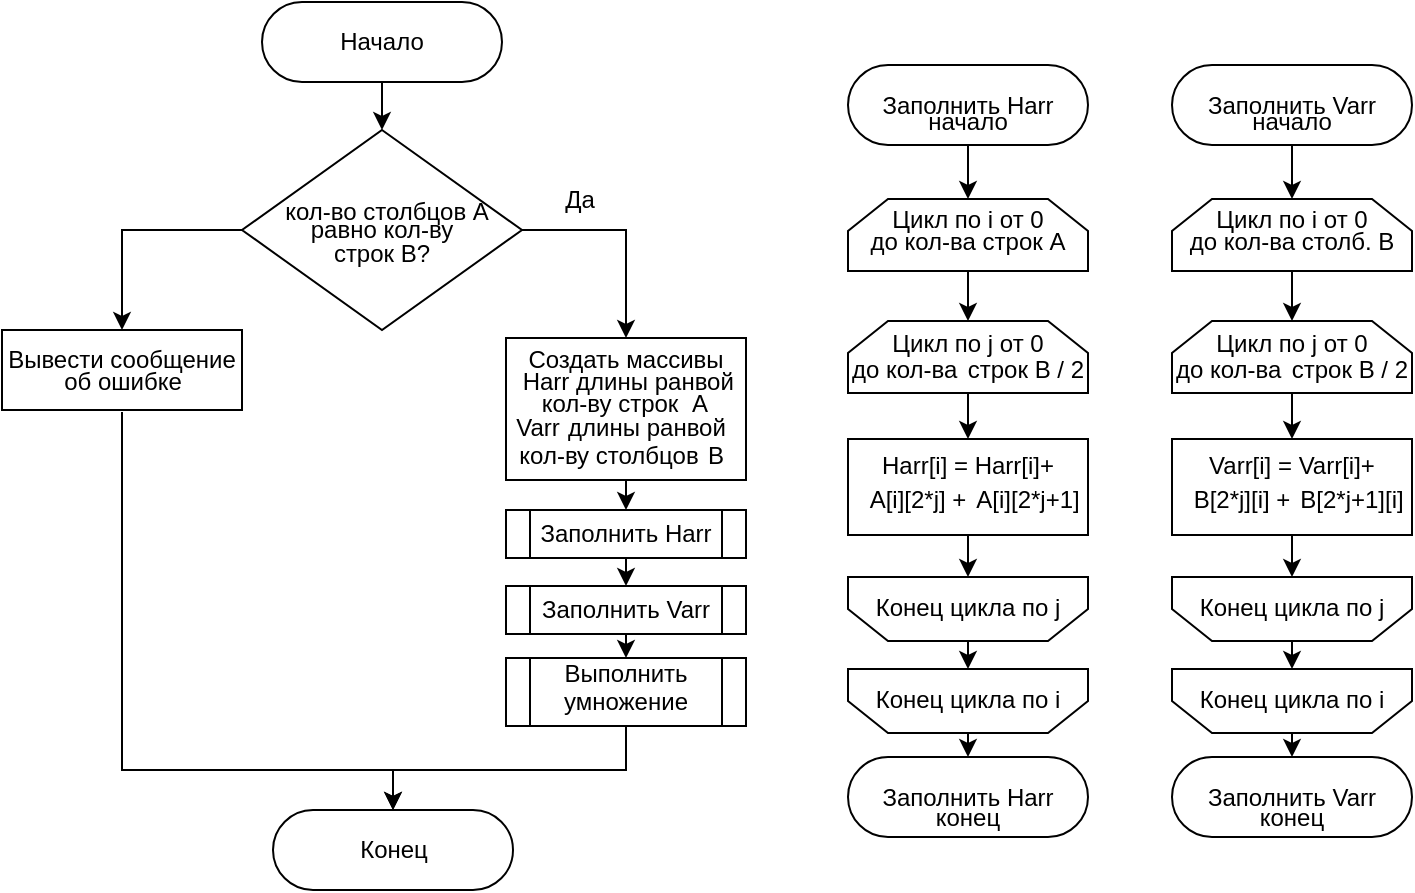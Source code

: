 <mxfile>
    <diagram id="FpwH-D6rpzTpTqO6_jf6" name="Page-1">
        <mxGraphModel dx="967" dy="1180" grid="0" gridSize="10" guides="1" tooltips="1" connect="1" arrows="1" fold="1" page="0" pageScale="1" pageWidth="850" pageHeight="1100" math="0" shadow="0">
            <root>
                <mxCell id="0"/>
                <mxCell id="1" parent="0"/>
                <mxCell id="2" value="Начало" style="rounded=1;whiteSpace=wrap;html=1;arcSize=50;" vertex="1" parent="1">
                    <mxGeometry x="359" y="-2" width="120" height="40" as="geometry"/>
                </mxCell>
                <mxCell id="3" value="Конец" style="rounded=1;whiteSpace=wrap;html=1;arcSize=50;" vertex="1" parent="1">
                    <mxGeometry x="364.5" y="402" width="120" height="40" as="geometry"/>
                </mxCell>
                <mxCell id="5" value="" style="rhombus;whiteSpace=wrap;html=1;" vertex="1" parent="1">
                    <mxGeometry x="349" y="62" width="140" height="100" as="geometry"/>
                </mxCell>
                <mxCell id="6" value="равно кол-ву" style="text;html=1;strokeColor=none;fillColor=none;align=center;verticalAlign=middle;whiteSpace=wrap;rounded=0;" vertex="1" parent="1">
                    <mxGeometry x="359" y="97" width="120" height="30" as="geometry"/>
                </mxCell>
                <mxCell id="7" value="кол-во столбцов А" style="text;html=1;strokeColor=none;fillColor=none;align=center;verticalAlign=middle;whiteSpace=wrap;rounded=0;" vertex="1" parent="1">
                    <mxGeometry x="369" y="88" width="105" height="30" as="geometry"/>
                </mxCell>
                <mxCell id="8" value="строк B?" style="text;html=1;strokeColor=none;fillColor=none;align=center;verticalAlign=middle;whiteSpace=wrap;rounded=0;" vertex="1" parent="1">
                    <mxGeometry x="389" y="109" width="60" height="30" as="geometry"/>
                </mxCell>
                <mxCell id="9" value="" style="rounded=0;whiteSpace=wrap;html=1;" vertex="1" parent="1">
                    <mxGeometry x="229" y="162" width="120" height="40" as="geometry"/>
                </mxCell>
                <mxCell id="10" value="Вывести сообщение" style="text;html=1;strokeColor=none;fillColor=none;align=center;verticalAlign=middle;whiteSpace=wrap;rounded=0;" vertex="1" parent="1">
                    <mxGeometry x="229" y="162" width="120" height="30" as="geometry"/>
                </mxCell>
                <mxCell id="11" value="об ошибке" style="text;html=1;strokeColor=none;fillColor=none;align=center;verticalAlign=middle;whiteSpace=wrap;rounded=0;" vertex="1" parent="1">
                    <mxGeometry x="244.5" y="173" width="89" height="30" as="geometry"/>
                </mxCell>
                <mxCell id="29" value="" style="endArrow=classic;html=1;exitX=1;exitY=0.5;exitDx=0;exitDy=0;entryX=0.5;entryY=0;entryDx=0;entryDy=0;edgeStyle=orthogonalEdgeStyle;rounded=0;" edge="1" parent="1" source="5" target="42">
                    <mxGeometry width="50" height="50" relative="1" as="geometry">
                        <mxPoint x="450" y="479" as="sourcePoint"/>
                        <mxPoint x="548" y="162" as="targetPoint"/>
                    </mxGeometry>
                </mxCell>
                <mxCell id="36" value="" style="endArrow=classic;html=1;exitX=0;exitY=0.5;exitDx=0;exitDy=0;entryX=0.5;entryY=0;entryDx=0;entryDy=0;edgeStyle=orthogonalEdgeStyle;rounded=0;" edge="1" parent="1" source="5" target="10">
                    <mxGeometry width="50" height="50" relative="1" as="geometry">
                        <mxPoint x="466" y="422" as="sourcePoint"/>
                        <mxPoint x="525" y="375" as="targetPoint"/>
                    </mxGeometry>
                </mxCell>
                <mxCell id="38" value="" style="endArrow=classic;html=1;rounded=0;exitX=0.5;exitY=1;exitDx=0;exitDy=0;edgeStyle=orthogonalEdgeStyle;entryX=0.5;entryY=0;entryDx=0;entryDy=0;endFill=0;" edge="1" parent="1" source="11" target="3">
                    <mxGeometry width="50" height="50" relative="1" as="geometry">
                        <mxPoint x="475" y="425" as="sourcePoint"/>
                        <mxPoint x="427.5" y="576" as="targetPoint"/>
                        <Array as="points">
                            <mxPoint x="289" y="382"/>
                            <mxPoint x="425" y="382"/>
                        </Array>
                    </mxGeometry>
                </mxCell>
                <mxCell id="39" value="Да" style="text;html=1;strokeColor=none;fillColor=none;align=center;verticalAlign=middle;whiteSpace=wrap;rounded=0;" vertex="1" parent="1">
                    <mxGeometry x="487.5" y="82" width="60" height="30" as="geometry"/>
                </mxCell>
                <mxCell id="42" value="" style="rounded=0;whiteSpace=wrap;html=1;" vertex="1" parent="1">
                    <mxGeometry x="481" y="166" width="120" height="71" as="geometry"/>
                </mxCell>
                <mxCell id="43" value="Создать массивы" style="text;html=1;strokeColor=none;fillColor=none;align=center;verticalAlign=middle;whiteSpace=wrap;rounded=0;" vertex="1" parent="1">
                    <mxGeometry x="481" y="162" width="120" height="30" as="geometry"/>
                </mxCell>
                <mxCell id="44" value="Harr" style="text;html=1;strokeColor=none;fillColor=none;align=center;verticalAlign=middle;whiteSpace=wrap;rounded=0;" vertex="1" parent="1">
                    <mxGeometry x="471" y="173" width="60" height="30" as="geometry"/>
                </mxCell>
                <mxCell id="45" value="длины ранвой" style="text;html=1;strokeColor=none;fillColor=none;align=center;verticalAlign=middle;whiteSpace=wrap;rounded=0;" vertex="1" parent="1">
                    <mxGeometry x="514" y="173" width="83" height="30" as="geometry"/>
                </mxCell>
                <mxCell id="46" value="кол-ву строк" style="text;html=1;strokeColor=none;fillColor=none;align=center;verticalAlign=middle;whiteSpace=wrap;rounded=0;" vertex="1" parent="1">
                    <mxGeometry x="493" y="184" width="80" height="30" as="geometry"/>
                </mxCell>
                <mxCell id="47" value="A" style="text;html=1;strokeColor=none;fillColor=none;align=center;verticalAlign=middle;whiteSpace=wrap;rounded=0;" vertex="1" parent="1">
                    <mxGeometry x="547.5" y="184" width="60" height="30" as="geometry"/>
                </mxCell>
                <mxCell id="48" value="Varr" style="text;html=1;strokeColor=none;fillColor=none;align=center;verticalAlign=middle;whiteSpace=wrap;rounded=0;" vertex="1" parent="1">
                    <mxGeometry x="466.5" y="196" width="60" height="30" as="geometry"/>
                </mxCell>
                <mxCell id="49" value="длины ранвой" style="text;html=1;strokeColor=none;fillColor=none;align=center;verticalAlign=middle;whiteSpace=wrap;rounded=0;" vertex="1" parent="1">
                    <mxGeometry x="509.5" y="196" width="83" height="30" as="geometry"/>
                </mxCell>
                <mxCell id="50" value="кол-ву столбцов" style="text;html=1;strokeColor=none;fillColor=none;align=center;verticalAlign=middle;whiteSpace=wrap;rounded=0;" vertex="1" parent="1">
                    <mxGeometry x="484.5" y="210" width="95" height="30" as="geometry"/>
                </mxCell>
                <mxCell id="51" value="B" style="text;html=1;strokeColor=none;fillColor=none;align=center;verticalAlign=middle;whiteSpace=wrap;rounded=0;" vertex="1" parent="1">
                    <mxGeometry x="555.5" y="210" width="60" height="30" as="geometry"/>
                </mxCell>
                <mxCell id="52" value="" style="endArrow=classic;html=1;exitX=0.5;exitY=1;exitDx=0;exitDy=0;entryX=0.5;entryY=0;entryDx=0;entryDy=0;" edge="1" parent="1" source="42" target="53">
                    <mxGeometry width="50" height="50" relative="1" as="geometry">
                        <mxPoint x="518" y="321" as="sourcePoint"/>
                        <mxPoint x="568" y="271" as="targetPoint"/>
                    </mxGeometry>
                </mxCell>
                <mxCell id="53" value="Заполнить Harr" style="shape=process;whiteSpace=wrap;html=1;backgroundOutline=1;" vertex="1" parent="1">
                    <mxGeometry x="481" y="252" width="120" height="24" as="geometry"/>
                </mxCell>
                <mxCell id="54" value="Заполнить Varr" style="shape=process;whiteSpace=wrap;html=1;backgroundOutline=1;" vertex="1" parent="1">
                    <mxGeometry x="481" y="290" width="120" height="24" as="geometry"/>
                </mxCell>
                <mxCell id="55" value="" style="shape=process;whiteSpace=wrap;html=1;backgroundOutline=1;" vertex="1" parent="1">
                    <mxGeometry x="481" y="326" width="120" height="34" as="geometry"/>
                </mxCell>
                <mxCell id="56" value="Выполнить" style="text;html=1;strokeColor=none;fillColor=none;align=center;verticalAlign=middle;whiteSpace=wrap;rounded=0;" vertex="1" parent="1">
                    <mxGeometry x="511" y="319" width="60" height="30" as="geometry"/>
                </mxCell>
                <mxCell id="57" value="умножение" style="text;html=1;strokeColor=none;fillColor=none;align=center;verticalAlign=middle;whiteSpace=wrap;rounded=0;" vertex="1" parent="1">
                    <mxGeometry x="507" y="335" width="68" height="25" as="geometry"/>
                </mxCell>
                <mxCell id="58" value="" style="endArrow=classic;html=1;exitX=0.5;exitY=1;exitDx=0;exitDy=0;entryX=0.5;entryY=0;entryDx=0;entryDy=0;" edge="1" parent="1" source="53" target="54">
                    <mxGeometry width="50" height="50" relative="1" as="geometry">
                        <mxPoint x="446" y="353" as="sourcePoint"/>
                        <mxPoint x="496" y="303" as="targetPoint"/>
                    </mxGeometry>
                </mxCell>
                <mxCell id="59" value="" style="endArrow=classic;html=1;exitX=0.5;exitY=1;exitDx=0;exitDy=0;entryX=0.5;entryY=0;entryDx=0;entryDy=0;" edge="1" parent="1" source="54" target="55">
                    <mxGeometry width="50" height="50" relative="1" as="geometry">
                        <mxPoint x="446" y="353" as="sourcePoint"/>
                        <mxPoint x="496" y="303" as="targetPoint"/>
                    </mxGeometry>
                </mxCell>
                <mxCell id="60" value="" style="endArrow=classic;html=1;exitX=0.5;exitY=1;exitDx=0;exitDy=0;entryX=0.5;entryY=0;entryDx=0;entryDy=0;edgeStyle=orthogonalEdgeStyle;rounded=0;" edge="1" parent="1" source="57" target="3">
                    <mxGeometry width="50" height="50" relative="1" as="geometry">
                        <mxPoint x="358" y="444" as="sourcePoint"/>
                        <mxPoint x="408" y="394" as="targetPoint"/>
                        <Array as="points">
                            <mxPoint x="541" y="382"/>
                            <mxPoint x="425" y="382"/>
                        </Array>
                    </mxGeometry>
                </mxCell>
                <mxCell id="61" value="" style="endArrow=classic;html=1;rounded=0;exitX=0.5;exitY=1;exitDx=0;exitDy=0;entryX=0.5;entryY=0;entryDx=0;entryDy=0;" edge="1" parent="1" source="2" target="5">
                    <mxGeometry width="50" height="50" relative="1" as="geometry">
                        <mxPoint x="408" y="262" as="sourcePoint"/>
                        <mxPoint x="458" y="212" as="targetPoint"/>
                    </mxGeometry>
                </mxCell>
                <mxCell id="pvgPJsowX3ztnItnEBiu-61" value="Заполнить Harr" style="rounded=1;whiteSpace=wrap;html=1;arcSize=50;" vertex="1" parent="1">
                    <mxGeometry x="652" y="29.5" width="120" height="40" as="geometry"/>
                </mxCell>
                <mxCell id="pvgPJsowX3ztnItnEBiu-62" value="Заполнить Harr" style="rounded=1;whiteSpace=wrap;html=1;arcSize=50;" vertex="1" parent="1">
                    <mxGeometry x="652" y="375.5" width="120" height="40" as="geometry"/>
                </mxCell>
                <mxCell id="pvgPJsowX3ztnItnEBiu-63" value="начало" style="text;html=1;strokeColor=none;fillColor=none;align=center;verticalAlign=middle;whiteSpace=wrap;rounded=0;" vertex="1" parent="1">
                    <mxGeometry x="682" y="42.5" width="60" height="30" as="geometry"/>
                </mxCell>
                <mxCell id="pvgPJsowX3ztnItnEBiu-64" value="конец" style="text;html=1;strokeColor=none;fillColor=none;align=center;verticalAlign=middle;whiteSpace=wrap;rounded=0;" vertex="1" parent="1">
                    <mxGeometry x="682" y="390.5" width="60" height="30" as="geometry"/>
                </mxCell>
                <mxCell id="pvgPJsowX3ztnItnEBiu-65" value="" style="shape=loopLimit;whiteSpace=wrap;html=1;" vertex="1" parent="1">
                    <mxGeometry x="652" y="96.5" width="120" height="36" as="geometry"/>
                </mxCell>
                <mxCell id="pvgPJsowX3ztnItnEBiu-66" value="" style="shape=loopLimit;verticalAlign=middle;rounded=0;rotation=-180;editable=1;movable=1;resizable=1;rotatable=1;deletable=1;connectable=1;horizontal=1;whiteSpace=wrap;html=1;" vertex="1" parent="1">
                    <mxGeometry x="652" y="331.5" width="120" height="32" as="geometry"/>
                </mxCell>
                <mxCell id="pvgPJsowX3ztnItnEBiu-67" value="Цикл по i от 0" style="text;html=1;strokeColor=none;fillColor=none;align=center;verticalAlign=middle;whiteSpace=wrap;rounded=0;" vertex="1" parent="1">
                    <mxGeometry x="652" y="91.5" width="120" height="30" as="geometry"/>
                </mxCell>
                <mxCell id="pvgPJsowX3ztnItnEBiu-68" value="" style="endArrow=classic;html=1;rounded=0;entryX=0.5;entryY=0;entryDx=0;entryDy=0;" edge="1" parent="1" source="pvgPJsowX3ztnItnEBiu-61" target="pvgPJsowX3ztnItnEBiu-65">
                    <mxGeometry width="50" height="50" relative="1" as="geometry">
                        <mxPoint x="783" y="348.5" as="sourcePoint"/>
                        <mxPoint x="833" y="298.5" as="targetPoint"/>
                    </mxGeometry>
                </mxCell>
                <mxCell id="pvgPJsowX3ztnItnEBiu-69" value="до кол-ва строк A" style="text;html=1;strokeColor=none;fillColor=none;align=center;verticalAlign=middle;whiteSpace=wrap;rounded=0;" vertex="1" parent="1">
                    <mxGeometry x="652" y="102.5" width="120" height="30" as="geometry"/>
                </mxCell>
                <mxCell id="pvgPJsowX3ztnItnEBiu-70" value="" style="shape=loopLimit;whiteSpace=wrap;html=1;" vertex="1" parent="1">
                    <mxGeometry x="652" y="157.5" width="120" height="36" as="geometry"/>
                </mxCell>
                <mxCell id="pvgPJsowX3ztnItnEBiu-71" value="Цикл по j от 0" style="text;html=1;strokeColor=none;fillColor=none;align=center;verticalAlign=middle;whiteSpace=wrap;rounded=0;" vertex="1" parent="1">
                    <mxGeometry x="652" y="153.5" width="120" height="30" as="geometry"/>
                </mxCell>
                <mxCell id="pvgPJsowX3ztnItnEBiu-72" value="до кол-ва&amp;nbsp;" style="text;html=1;strokeColor=none;fillColor=none;align=left;verticalAlign=middle;whiteSpace=wrap;rounded=0;" vertex="1" parent="1">
                    <mxGeometry x="652" y="166.5" width="120" height="30" as="geometry"/>
                </mxCell>
                <mxCell id="pvgPJsowX3ztnItnEBiu-73" value="" style="endArrow=classic;html=1;rounded=0;exitX=0.5;exitY=1;exitDx=0;exitDy=0;entryX=0.5;entryY=0;entryDx=0;entryDy=0;" edge="1" parent="1" source="pvgPJsowX3ztnItnEBiu-65" target="pvgPJsowX3ztnItnEBiu-70">
                    <mxGeometry width="50" height="50" relative="1" as="geometry">
                        <mxPoint x="772" y="306.5" as="sourcePoint"/>
                        <mxPoint x="822" y="256.5" as="targetPoint"/>
                    </mxGeometry>
                </mxCell>
                <mxCell id="pvgPJsowX3ztnItnEBiu-74" value="Конец цикла по i" style="text;html=1;strokeColor=none;fillColor=none;align=center;verticalAlign=middle;whiteSpace=wrap;rounded=0;" vertex="1" parent="1">
                    <mxGeometry x="652" y="331.5" width="120" height="30" as="geometry"/>
                </mxCell>
                <mxCell id="pvgPJsowX3ztnItnEBiu-75" value="" style="endArrow=classic;html=1;rounded=0;exitX=0.5;exitY=0;exitDx=0;exitDy=0;entryX=0.5;entryY=0;entryDx=0;entryDy=0;" edge="1" parent="1" source="pvgPJsowX3ztnItnEBiu-66" target="pvgPJsowX3ztnItnEBiu-62">
                    <mxGeometry width="50" height="50" relative="1" as="geometry">
                        <mxPoint x="783" y="344.5" as="sourcePoint"/>
                        <mxPoint x="833" y="294.5" as="targetPoint"/>
                    </mxGeometry>
                </mxCell>
                <mxCell id="pvgPJsowX3ztnItnEBiu-76" value="" style="shape=loopLimit;verticalAlign=middle;rounded=0;rotation=-180;editable=1;movable=1;resizable=1;rotatable=1;deletable=1;connectable=1;horizontal=1;whiteSpace=wrap;html=1;" vertex="1" parent="1">
                    <mxGeometry x="652" y="285.5" width="120" height="32" as="geometry"/>
                </mxCell>
                <mxCell id="pvgPJsowX3ztnItnEBiu-77" value="Конец цикла по j" style="text;html=1;strokeColor=none;fillColor=none;align=center;verticalAlign=middle;whiteSpace=wrap;rounded=0;" vertex="1" parent="1">
                    <mxGeometry x="652" y="285.5" width="120" height="30" as="geometry"/>
                </mxCell>
                <mxCell id="pvgPJsowX3ztnItnEBiu-78" value="" style="endArrow=classic;html=1;rounded=0;exitX=0.5;exitY=0;exitDx=0;exitDy=0;entryX=0.5;entryY=0;entryDx=0;entryDy=0;" edge="1" parent="1" source="pvgPJsowX3ztnItnEBiu-76" target="pvgPJsowX3ztnItnEBiu-74">
                    <mxGeometry width="50" height="50" relative="1" as="geometry">
                        <mxPoint x="771" y="310.5" as="sourcePoint"/>
                        <mxPoint x="821" y="260.5" as="targetPoint"/>
                    </mxGeometry>
                </mxCell>
                <mxCell id="pvgPJsowX3ztnItnEBiu-79" value="" style="endArrow=classic;html=1;rounded=0;exitX=0.5;exitY=1;exitDx=0;exitDy=0;entryX=0.5;entryY=0;entryDx=0;entryDy=0;" edge="1" parent="1" source="pvgPJsowX3ztnItnEBiu-70" target="pvgPJsowX3ztnItnEBiu-80">
                    <mxGeometry width="50" height="50" relative="1" as="geometry">
                        <mxPoint x="678" y="300.5" as="sourcePoint"/>
                        <mxPoint x="712" y="210.5" as="targetPoint"/>
                    </mxGeometry>
                </mxCell>
                <mxCell id="pvgPJsowX3ztnItnEBiu-80" value="" style="rounded=0;whiteSpace=wrap;html=1;" vertex="1" parent="1">
                    <mxGeometry x="652" y="216.5" width="120" height="48" as="geometry"/>
                </mxCell>
                <mxCell id="pvgPJsowX3ztnItnEBiu-81" value="" style="endArrow=classic;html=1;rounded=0;exitX=0.5;exitY=1;exitDx=0;exitDy=0;entryX=0.5;entryY=0;entryDx=0;entryDy=0;" edge="1" parent="1" source="pvgPJsowX3ztnItnEBiu-80" target="pvgPJsowX3ztnItnEBiu-77">
                    <mxGeometry width="50" height="50" relative="1" as="geometry">
                        <mxPoint x="678" y="300.5" as="sourcePoint"/>
                        <mxPoint x="728" y="250.5" as="targetPoint"/>
                    </mxGeometry>
                </mxCell>
                <mxCell id="pvgPJsowX3ztnItnEBiu-82" value="Harr[i] = Harr[i]+" style="text;html=1;strokeColor=none;fillColor=none;align=center;verticalAlign=middle;whiteSpace=wrap;rounded=0;" vertex="1" parent="1">
                    <mxGeometry x="652" y="214.5" width="120" height="30" as="geometry"/>
                </mxCell>
                <mxCell id="pvgPJsowX3ztnItnEBiu-83" value="A[i][2*j] +" style="text;html=1;strokeColor=none;fillColor=none;align=center;verticalAlign=middle;whiteSpace=wrap;rounded=0;" vertex="1" parent="1">
                    <mxGeometry x="657" y="231.5" width="60" height="30" as="geometry"/>
                </mxCell>
                <mxCell id="pvgPJsowX3ztnItnEBiu-84" value="A[i][2*j+1]" style="text;html=1;strokeColor=none;fillColor=none;align=center;verticalAlign=middle;whiteSpace=wrap;rounded=0;" vertex="1" parent="1">
                    <mxGeometry x="712" y="231.5" width="60" height="30" as="geometry"/>
                </mxCell>
                <mxCell id="pvgPJsowX3ztnItnEBiu-85" value="Заполнить Varr" style="rounded=1;whiteSpace=wrap;html=1;arcSize=50;" vertex="1" parent="1">
                    <mxGeometry x="814" y="29.5" width="120" height="40" as="geometry"/>
                </mxCell>
                <mxCell id="pvgPJsowX3ztnItnEBiu-86" value="Заполнить Varr" style="rounded=1;whiteSpace=wrap;html=1;arcSize=50;" vertex="1" parent="1">
                    <mxGeometry x="814" y="375.5" width="120" height="40" as="geometry"/>
                </mxCell>
                <mxCell id="pvgPJsowX3ztnItnEBiu-87" value="начало" style="text;html=1;strokeColor=none;fillColor=none;align=center;verticalAlign=middle;whiteSpace=wrap;rounded=0;" vertex="1" parent="1">
                    <mxGeometry x="844" y="42.5" width="60" height="30" as="geometry"/>
                </mxCell>
                <mxCell id="pvgPJsowX3ztnItnEBiu-88" value="конец" style="text;html=1;strokeColor=none;fillColor=none;align=center;verticalAlign=middle;whiteSpace=wrap;rounded=0;" vertex="1" parent="1">
                    <mxGeometry x="844" y="390.5" width="60" height="30" as="geometry"/>
                </mxCell>
                <mxCell id="pvgPJsowX3ztnItnEBiu-89" value="" style="shape=loopLimit;whiteSpace=wrap;html=1;" vertex="1" parent="1">
                    <mxGeometry x="814" y="96.5" width="120" height="36" as="geometry"/>
                </mxCell>
                <mxCell id="pvgPJsowX3ztnItnEBiu-90" value="" style="shape=loopLimit;verticalAlign=middle;rounded=0;rotation=-180;editable=1;movable=1;resizable=1;rotatable=1;deletable=1;connectable=1;horizontal=1;whiteSpace=wrap;html=1;" vertex="1" parent="1">
                    <mxGeometry x="814" y="331.5" width="120" height="32" as="geometry"/>
                </mxCell>
                <mxCell id="pvgPJsowX3ztnItnEBiu-91" value="Цикл по i от 0" style="text;html=1;strokeColor=none;fillColor=none;align=center;verticalAlign=middle;whiteSpace=wrap;rounded=0;" vertex="1" parent="1">
                    <mxGeometry x="814" y="91.5" width="120" height="30" as="geometry"/>
                </mxCell>
                <mxCell id="pvgPJsowX3ztnItnEBiu-92" value="" style="endArrow=classic;html=1;rounded=0;entryX=0.5;entryY=0;entryDx=0;entryDy=0;" edge="1" parent="1" source="pvgPJsowX3ztnItnEBiu-85" target="pvgPJsowX3ztnItnEBiu-89">
                    <mxGeometry width="50" height="50" relative="1" as="geometry">
                        <mxPoint x="945" y="348.5" as="sourcePoint"/>
                        <mxPoint x="995" y="298.5" as="targetPoint"/>
                    </mxGeometry>
                </mxCell>
                <mxCell id="pvgPJsowX3ztnItnEBiu-93" value="до кол-ва столб. B" style="text;html=1;strokeColor=none;fillColor=none;align=center;verticalAlign=middle;whiteSpace=wrap;rounded=0;" vertex="1" parent="1">
                    <mxGeometry x="814" y="102.5" width="120" height="30" as="geometry"/>
                </mxCell>
                <mxCell id="pvgPJsowX3ztnItnEBiu-94" value="" style="shape=loopLimit;whiteSpace=wrap;html=1;" vertex="1" parent="1">
                    <mxGeometry x="814" y="157.5" width="120" height="36" as="geometry"/>
                </mxCell>
                <mxCell id="pvgPJsowX3ztnItnEBiu-95" value="Цикл по j от 0" style="text;html=1;strokeColor=none;fillColor=none;align=center;verticalAlign=middle;whiteSpace=wrap;rounded=0;" vertex="1" parent="1">
                    <mxGeometry x="814" y="153.5" width="120" height="30" as="geometry"/>
                </mxCell>
                <mxCell id="pvgPJsowX3ztnItnEBiu-96" value="" style="endArrow=classic;html=1;rounded=0;exitX=0.5;exitY=1;exitDx=0;exitDy=0;entryX=0.5;entryY=0;entryDx=0;entryDy=0;" edge="1" parent="1" source="pvgPJsowX3ztnItnEBiu-89" target="pvgPJsowX3ztnItnEBiu-94">
                    <mxGeometry width="50" height="50" relative="1" as="geometry">
                        <mxPoint x="934" y="306.5" as="sourcePoint"/>
                        <mxPoint x="984" y="256.5" as="targetPoint"/>
                    </mxGeometry>
                </mxCell>
                <mxCell id="pvgPJsowX3ztnItnEBiu-97" value="Конец цикла по i" style="text;html=1;strokeColor=none;fillColor=none;align=center;verticalAlign=middle;whiteSpace=wrap;rounded=0;" vertex="1" parent="1">
                    <mxGeometry x="814" y="331.5" width="120" height="30" as="geometry"/>
                </mxCell>
                <mxCell id="pvgPJsowX3ztnItnEBiu-98" value="" style="endArrow=classic;html=1;rounded=0;exitX=0.5;exitY=0;exitDx=0;exitDy=0;entryX=0.5;entryY=0;entryDx=0;entryDy=0;" edge="1" parent="1" source="pvgPJsowX3ztnItnEBiu-90" target="pvgPJsowX3ztnItnEBiu-86">
                    <mxGeometry width="50" height="50" relative="1" as="geometry">
                        <mxPoint x="945" y="344.5" as="sourcePoint"/>
                        <mxPoint x="995" y="294.5" as="targetPoint"/>
                    </mxGeometry>
                </mxCell>
                <mxCell id="pvgPJsowX3ztnItnEBiu-99" value="" style="shape=loopLimit;verticalAlign=middle;rounded=0;rotation=-180;editable=1;movable=1;resizable=1;rotatable=1;deletable=1;connectable=1;horizontal=1;whiteSpace=wrap;html=1;" vertex="1" parent="1">
                    <mxGeometry x="814" y="285.5" width="120" height="32" as="geometry"/>
                </mxCell>
                <mxCell id="pvgPJsowX3ztnItnEBiu-100" value="Конец цикла по j" style="text;html=1;strokeColor=none;fillColor=none;align=center;verticalAlign=middle;whiteSpace=wrap;rounded=0;" vertex="1" parent="1">
                    <mxGeometry x="814" y="285.5" width="120" height="30" as="geometry"/>
                </mxCell>
                <mxCell id="pvgPJsowX3ztnItnEBiu-101" value="" style="endArrow=classic;html=1;rounded=0;exitX=0.5;exitY=0;exitDx=0;exitDy=0;entryX=0.5;entryY=0;entryDx=0;entryDy=0;" edge="1" parent="1" source="pvgPJsowX3ztnItnEBiu-99" target="pvgPJsowX3ztnItnEBiu-97">
                    <mxGeometry width="50" height="50" relative="1" as="geometry">
                        <mxPoint x="933" y="310.5" as="sourcePoint"/>
                        <mxPoint x="983" y="260.5" as="targetPoint"/>
                    </mxGeometry>
                </mxCell>
                <mxCell id="pvgPJsowX3ztnItnEBiu-102" value="" style="endArrow=classic;html=1;rounded=0;exitX=0.5;exitY=1;exitDx=0;exitDy=0;entryX=0.5;entryY=0;entryDx=0;entryDy=0;" edge="1" parent="1" source="pvgPJsowX3ztnItnEBiu-94" target="pvgPJsowX3ztnItnEBiu-103">
                    <mxGeometry width="50" height="50" relative="1" as="geometry">
                        <mxPoint x="840" y="300.5" as="sourcePoint"/>
                        <mxPoint x="874" y="210.5" as="targetPoint"/>
                    </mxGeometry>
                </mxCell>
                <mxCell id="pvgPJsowX3ztnItnEBiu-103" value="" style="rounded=0;whiteSpace=wrap;html=1;" vertex="1" parent="1">
                    <mxGeometry x="814" y="216.5" width="120" height="48" as="geometry"/>
                </mxCell>
                <mxCell id="pvgPJsowX3ztnItnEBiu-104" value="" style="endArrow=classic;html=1;rounded=0;exitX=0.5;exitY=1;exitDx=0;exitDy=0;entryX=0.5;entryY=0;entryDx=0;entryDy=0;" edge="1" parent="1" source="pvgPJsowX3ztnItnEBiu-103" target="pvgPJsowX3ztnItnEBiu-100">
                    <mxGeometry width="50" height="50" relative="1" as="geometry">
                        <mxPoint x="840" y="300.5" as="sourcePoint"/>
                        <mxPoint x="890" y="250.5" as="targetPoint"/>
                    </mxGeometry>
                </mxCell>
                <mxCell id="pvgPJsowX3ztnItnEBiu-105" value="Varr[i] = Varr[i]+" style="text;html=1;strokeColor=none;fillColor=none;align=center;verticalAlign=middle;whiteSpace=wrap;rounded=0;" vertex="1" parent="1">
                    <mxGeometry x="814" y="214.5" width="120" height="30" as="geometry"/>
                </mxCell>
                <mxCell id="pvgPJsowX3ztnItnEBiu-106" value="B[2*j][i] +" style="text;html=1;strokeColor=none;fillColor=none;align=center;verticalAlign=middle;whiteSpace=wrap;rounded=0;" vertex="1" parent="1">
                    <mxGeometry x="819" y="231.5" width="60" height="30" as="geometry"/>
                </mxCell>
                <mxCell id="pvgPJsowX3ztnItnEBiu-107" value="B[2*j+1][i]" style="text;html=1;strokeColor=none;fillColor=none;align=center;verticalAlign=middle;whiteSpace=wrap;rounded=0;" vertex="1" parent="1">
                    <mxGeometry x="874" y="231.5" width="60" height="30" as="geometry"/>
                </mxCell>
                <mxCell id="pvgPJsowX3ztnItnEBiu-108" value="строк B / 2" style="text;html=1;strokeColor=none;fillColor=none;align=right;verticalAlign=middle;whiteSpace=wrap;rounded=0;" vertex="1" parent="1">
                    <mxGeometry x="652" y="166.5" width="120" height="30" as="geometry"/>
                </mxCell>
                <mxCell id="pvgPJsowX3ztnItnEBiu-109" value="строк B / 2" style="text;html=1;strokeColor=none;fillColor=none;align=right;verticalAlign=middle;whiteSpace=wrap;rounded=0;" vertex="1" parent="1">
                    <mxGeometry x="814" y="166.5" width="120" height="30" as="geometry"/>
                </mxCell>
                <mxCell id="pvgPJsowX3ztnItnEBiu-110" value="до кол-ва&amp;nbsp;" style="text;html=1;strokeColor=none;fillColor=none;align=left;verticalAlign=middle;whiteSpace=wrap;rounded=0;" vertex="1" parent="1">
                    <mxGeometry x="814" y="166.5" width="120" height="30" as="geometry"/>
                </mxCell>
            </root>
        </mxGraphModel>
    </diagram>
    <diagram id="zsN7UFEYpe5ifdg4x-va" name="Page-2">
        <mxGraphModel dx="806" dy="1050" grid="0" gridSize="10" guides="1" tooltips="1" connect="1" arrows="1" fold="1" page="0" pageScale="1" pageWidth="850" pageHeight="1100" math="0" shadow="0">
            <root>
                <mxCell id="0"/>
                <mxCell id="1" parent="0"/>
                <mxCell id="ZmL7Pvjpbo_2XyQHSQ2B-1" value="Заполнить Harr" style="rounded=1;whiteSpace=wrap;html=1;arcSize=50;" vertex="1" parent="1">
                    <mxGeometry x="44" y="-102" width="120" height="40" as="geometry"/>
                </mxCell>
                <mxCell id="ZmL7Pvjpbo_2XyQHSQ2B-2" value="Заполнить Harr" style="rounded=1;whiteSpace=wrap;html=1;arcSize=50;" vertex="1" parent="1">
                    <mxGeometry x="44" y="244" width="120" height="40" as="geometry"/>
                </mxCell>
                <mxCell id="ZmL7Pvjpbo_2XyQHSQ2B-3" value="начало" style="text;html=1;strokeColor=none;fillColor=none;align=center;verticalAlign=middle;whiteSpace=wrap;rounded=0;" vertex="1" parent="1">
                    <mxGeometry x="74" y="-89" width="60" height="30" as="geometry"/>
                </mxCell>
                <mxCell id="ZmL7Pvjpbo_2XyQHSQ2B-4" value="конец" style="text;html=1;strokeColor=none;fillColor=none;align=center;verticalAlign=middle;whiteSpace=wrap;rounded=0;" vertex="1" parent="1">
                    <mxGeometry x="74" y="259" width="60" height="30" as="geometry"/>
                </mxCell>
                <mxCell id="ZmL7Pvjpbo_2XyQHSQ2B-5" value="" style="shape=loopLimit;whiteSpace=wrap;html=1;" vertex="1" parent="1">
                    <mxGeometry x="44" y="-35" width="120" height="36" as="geometry"/>
                </mxCell>
                <mxCell id="ZmL7Pvjpbo_2XyQHSQ2B-6" value="" style="shape=loopLimit;verticalAlign=middle;rounded=0;rotation=-180;editable=1;movable=1;resizable=1;rotatable=1;deletable=1;connectable=1;horizontal=1;whiteSpace=wrap;html=1;" vertex="1" parent="1">
                    <mxGeometry x="44" y="200" width="120" height="32" as="geometry"/>
                </mxCell>
                <mxCell id="ZmL7Pvjpbo_2XyQHSQ2B-7" value="Цикл по i от 0" style="text;html=1;strokeColor=none;fillColor=none;align=center;verticalAlign=middle;whiteSpace=wrap;rounded=0;" vertex="1" parent="1">
                    <mxGeometry x="44" y="-40" width="120" height="30" as="geometry"/>
                </mxCell>
                <mxCell id="ZmL7Pvjpbo_2XyQHSQ2B-8" value="" style="endArrow=classic;html=1;rounded=0;entryX=0.5;entryY=0;entryDx=0;entryDy=0;" edge="1" parent="1" source="ZmL7Pvjpbo_2XyQHSQ2B-1" target="ZmL7Pvjpbo_2XyQHSQ2B-5">
                    <mxGeometry width="50" height="50" relative="1" as="geometry">
                        <mxPoint x="175" y="217" as="sourcePoint"/>
                        <mxPoint x="225" y="167" as="targetPoint"/>
                    </mxGeometry>
                </mxCell>
                <mxCell id="ZmL7Pvjpbo_2XyQHSQ2B-9" value="до кол-ва строк A" style="text;html=1;strokeColor=none;fillColor=none;align=center;verticalAlign=middle;whiteSpace=wrap;rounded=0;" vertex="1" parent="1">
                    <mxGeometry x="44" y="-29" width="120" height="30" as="geometry"/>
                </mxCell>
                <mxCell id="ZmL7Pvjpbo_2XyQHSQ2B-13" value="" style="shape=loopLimit;whiteSpace=wrap;html=1;" vertex="1" parent="1">
                    <mxGeometry x="44" y="26" width="120" height="36" as="geometry"/>
                </mxCell>
                <mxCell id="ZmL7Pvjpbo_2XyQHSQ2B-14" value="Цикл по j от 0" style="text;html=1;strokeColor=none;fillColor=none;align=center;verticalAlign=middle;whiteSpace=wrap;rounded=0;" vertex="1" parent="1">
                    <mxGeometry x="44" y="22" width="120" height="30" as="geometry"/>
                </mxCell>
                <mxCell id="ZmL7Pvjpbo_2XyQHSQ2B-15" value="до кол-ва&amp;nbsp;" style="text;html=1;strokeColor=none;fillColor=none;align=left;verticalAlign=middle;whiteSpace=wrap;rounded=0;" vertex="1" parent="1">
                    <mxGeometry x="44" y="35" width="120" height="30" as="geometry"/>
                </mxCell>
                <mxCell id="ZmL7Pvjpbo_2XyQHSQ2B-16" value="" style="endArrow=classic;html=1;rounded=0;exitX=0.5;exitY=1;exitDx=0;exitDy=0;entryX=0.5;entryY=0;entryDx=0;entryDy=0;" edge="1" parent="1" source="ZmL7Pvjpbo_2XyQHSQ2B-5" target="ZmL7Pvjpbo_2XyQHSQ2B-13">
                    <mxGeometry width="50" height="50" relative="1" as="geometry">
                        <mxPoint x="164" y="175" as="sourcePoint"/>
                        <mxPoint x="214" y="125" as="targetPoint"/>
                    </mxGeometry>
                </mxCell>
                <mxCell id="ZmL7Pvjpbo_2XyQHSQ2B-17" value="Конец цикла по i" style="text;html=1;strokeColor=none;fillColor=none;align=center;verticalAlign=middle;whiteSpace=wrap;rounded=0;" vertex="1" parent="1">
                    <mxGeometry x="44" y="200" width="120" height="30" as="geometry"/>
                </mxCell>
                <mxCell id="ZmL7Pvjpbo_2XyQHSQ2B-18" value="" style="endArrow=classic;html=1;rounded=0;exitX=0.5;exitY=0;exitDx=0;exitDy=0;entryX=0.5;entryY=0;entryDx=0;entryDy=0;" edge="1" parent="1" source="ZmL7Pvjpbo_2XyQHSQ2B-6" target="ZmL7Pvjpbo_2XyQHSQ2B-2">
                    <mxGeometry width="50" height="50" relative="1" as="geometry">
                        <mxPoint x="175" y="213" as="sourcePoint"/>
                        <mxPoint x="225" y="163" as="targetPoint"/>
                    </mxGeometry>
                </mxCell>
                <mxCell id="ZmL7Pvjpbo_2XyQHSQ2B-19" value="" style="shape=loopLimit;verticalAlign=middle;rounded=0;rotation=-180;editable=1;movable=1;resizable=1;rotatable=1;deletable=1;connectable=1;horizontal=1;whiteSpace=wrap;html=1;" vertex="1" parent="1">
                    <mxGeometry x="44" y="154" width="120" height="32" as="geometry"/>
                </mxCell>
                <mxCell id="ZmL7Pvjpbo_2XyQHSQ2B-20" value="Конец цикла по j" style="text;html=1;strokeColor=none;fillColor=none;align=center;verticalAlign=middle;whiteSpace=wrap;rounded=0;" vertex="1" parent="1">
                    <mxGeometry x="44" y="154" width="120" height="30" as="geometry"/>
                </mxCell>
                <mxCell id="ZmL7Pvjpbo_2XyQHSQ2B-21" value="" style="endArrow=classic;html=1;rounded=0;exitX=0.5;exitY=0;exitDx=0;exitDy=0;entryX=0.5;entryY=0;entryDx=0;entryDy=0;" edge="1" parent="1" source="ZmL7Pvjpbo_2XyQHSQ2B-19" target="ZmL7Pvjpbo_2XyQHSQ2B-17">
                    <mxGeometry width="50" height="50" relative="1" as="geometry">
                        <mxPoint x="163" y="179" as="sourcePoint"/>
                        <mxPoint x="213" y="129" as="targetPoint"/>
                    </mxGeometry>
                </mxCell>
                <mxCell id="ZmL7Pvjpbo_2XyQHSQ2B-22" value="" style="endArrow=classic;html=1;rounded=0;exitX=0.5;exitY=1;exitDx=0;exitDy=0;entryX=0.5;entryY=0;entryDx=0;entryDy=0;" edge="1" parent="1" source="ZmL7Pvjpbo_2XyQHSQ2B-13" target="ZmL7Pvjpbo_2XyQHSQ2B-23">
                    <mxGeometry width="50" height="50" relative="1" as="geometry">
                        <mxPoint x="70" y="169" as="sourcePoint"/>
                        <mxPoint x="104" y="79" as="targetPoint"/>
                    </mxGeometry>
                </mxCell>
                <mxCell id="ZmL7Pvjpbo_2XyQHSQ2B-23" value="" style="rounded=0;whiteSpace=wrap;html=1;" vertex="1" parent="1">
                    <mxGeometry x="44" y="85" width="120" height="48" as="geometry"/>
                </mxCell>
                <mxCell id="ZmL7Pvjpbo_2XyQHSQ2B-24" value="" style="endArrow=classic;html=1;rounded=0;exitX=0.5;exitY=1;exitDx=0;exitDy=0;entryX=0.5;entryY=0;entryDx=0;entryDy=0;" edge="1" parent="1" source="ZmL7Pvjpbo_2XyQHSQ2B-23" target="ZmL7Pvjpbo_2XyQHSQ2B-20">
                    <mxGeometry width="50" height="50" relative="1" as="geometry">
                        <mxPoint x="70" y="169" as="sourcePoint"/>
                        <mxPoint x="120" y="119" as="targetPoint"/>
                    </mxGeometry>
                </mxCell>
                <mxCell id="ZmL7Pvjpbo_2XyQHSQ2B-25" value="Harr[i] = Harr[i]+" style="text;html=1;strokeColor=none;fillColor=none;align=center;verticalAlign=middle;whiteSpace=wrap;rounded=0;" vertex="1" parent="1">
                    <mxGeometry x="44" y="83" width="120" height="30" as="geometry"/>
                </mxCell>
                <mxCell id="ZmL7Pvjpbo_2XyQHSQ2B-26" value="A[i][2*j] +" style="text;html=1;strokeColor=none;fillColor=none;align=center;verticalAlign=middle;whiteSpace=wrap;rounded=0;" vertex="1" parent="1">
                    <mxGeometry x="49" y="100" width="60" height="30" as="geometry"/>
                </mxCell>
                <mxCell id="ZmL7Pvjpbo_2XyQHSQ2B-27" value="A[i][2*j+1]" style="text;html=1;strokeColor=none;fillColor=none;align=center;verticalAlign=middle;whiteSpace=wrap;rounded=0;" vertex="1" parent="1">
                    <mxGeometry x="104" y="100" width="60" height="30" as="geometry"/>
                </mxCell>
                <mxCell id="ZmL7Pvjpbo_2XyQHSQ2B-28" value="Заполнить Varr" style="rounded=1;whiteSpace=wrap;html=1;arcSize=50;" vertex="1" parent="1">
                    <mxGeometry x="206" y="-102" width="120" height="40" as="geometry"/>
                </mxCell>
                <mxCell id="ZmL7Pvjpbo_2XyQHSQ2B-29" value="Заполнить Varr" style="rounded=1;whiteSpace=wrap;html=1;arcSize=50;" vertex="1" parent="1">
                    <mxGeometry x="206" y="244" width="120" height="40" as="geometry"/>
                </mxCell>
                <mxCell id="ZmL7Pvjpbo_2XyQHSQ2B-30" value="начало" style="text;html=1;strokeColor=none;fillColor=none;align=center;verticalAlign=middle;whiteSpace=wrap;rounded=0;" vertex="1" parent="1">
                    <mxGeometry x="236" y="-89" width="60" height="30" as="geometry"/>
                </mxCell>
                <mxCell id="ZmL7Pvjpbo_2XyQHSQ2B-31" value="конец" style="text;html=1;strokeColor=none;fillColor=none;align=center;verticalAlign=middle;whiteSpace=wrap;rounded=0;" vertex="1" parent="1">
                    <mxGeometry x="236" y="259" width="60" height="30" as="geometry"/>
                </mxCell>
                <mxCell id="ZmL7Pvjpbo_2XyQHSQ2B-32" value="" style="shape=loopLimit;whiteSpace=wrap;html=1;" vertex="1" parent="1">
                    <mxGeometry x="206" y="-35" width="120" height="36" as="geometry"/>
                </mxCell>
                <mxCell id="ZmL7Pvjpbo_2XyQHSQ2B-33" value="" style="shape=loopLimit;verticalAlign=middle;rounded=0;rotation=-180;editable=1;movable=1;resizable=1;rotatable=1;deletable=1;connectable=1;horizontal=1;whiteSpace=wrap;html=1;" vertex="1" parent="1">
                    <mxGeometry x="206" y="200" width="120" height="32" as="geometry"/>
                </mxCell>
                <mxCell id="ZmL7Pvjpbo_2XyQHSQ2B-34" value="Цикл по i от 0" style="text;html=1;strokeColor=none;fillColor=none;align=center;verticalAlign=middle;whiteSpace=wrap;rounded=0;" vertex="1" parent="1">
                    <mxGeometry x="206" y="-40" width="120" height="30" as="geometry"/>
                </mxCell>
                <mxCell id="ZmL7Pvjpbo_2XyQHSQ2B-35" value="" style="endArrow=classic;html=1;rounded=0;entryX=0.5;entryY=0;entryDx=0;entryDy=0;" edge="1" parent="1" source="ZmL7Pvjpbo_2XyQHSQ2B-28" target="ZmL7Pvjpbo_2XyQHSQ2B-32">
                    <mxGeometry width="50" height="50" relative="1" as="geometry">
                        <mxPoint x="337" y="217" as="sourcePoint"/>
                        <mxPoint x="387" y="167" as="targetPoint"/>
                    </mxGeometry>
                </mxCell>
                <mxCell id="ZmL7Pvjpbo_2XyQHSQ2B-36" value="до кол-ва столб. B" style="text;html=1;strokeColor=none;fillColor=none;align=center;verticalAlign=middle;whiteSpace=wrap;rounded=0;" vertex="1" parent="1">
                    <mxGeometry x="206" y="-29" width="120" height="30" as="geometry"/>
                </mxCell>
                <mxCell id="ZmL7Pvjpbo_2XyQHSQ2B-37" value="" style="shape=loopLimit;whiteSpace=wrap;html=1;" vertex="1" parent="1">
                    <mxGeometry x="206" y="26" width="120" height="36" as="geometry"/>
                </mxCell>
                <mxCell id="ZmL7Pvjpbo_2XyQHSQ2B-38" value="Цикл по j от 0" style="text;html=1;strokeColor=none;fillColor=none;align=center;verticalAlign=middle;whiteSpace=wrap;rounded=0;" vertex="1" parent="1">
                    <mxGeometry x="206" y="22" width="120" height="30" as="geometry"/>
                </mxCell>
                <mxCell id="ZmL7Pvjpbo_2XyQHSQ2B-40" value="" style="endArrow=classic;html=1;rounded=0;exitX=0.5;exitY=1;exitDx=0;exitDy=0;entryX=0.5;entryY=0;entryDx=0;entryDy=0;" edge="1" parent="1" source="ZmL7Pvjpbo_2XyQHSQ2B-32" target="ZmL7Pvjpbo_2XyQHSQ2B-37">
                    <mxGeometry width="50" height="50" relative="1" as="geometry">
                        <mxPoint x="326" y="175" as="sourcePoint"/>
                        <mxPoint x="376" y="125" as="targetPoint"/>
                    </mxGeometry>
                </mxCell>
                <mxCell id="ZmL7Pvjpbo_2XyQHSQ2B-41" value="Конец цикла по i" style="text;html=1;strokeColor=none;fillColor=none;align=center;verticalAlign=middle;whiteSpace=wrap;rounded=0;" vertex="1" parent="1">
                    <mxGeometry x="206" y="200" width="120" height="30" as="geometry"/>
                </mxCell>
                <mxCell id="ZmL7Pvjpbo_2XyQHSQ2B-42" value="" style="endArrow=classic;html=1;rounded=0;exitX=0.5;exitY=0;exitDx=0;exitDy=0;entryX=0.5;entryY=0;entryDx=0;entryDy=0;" edge="1" parent="1" source="ZmL7Pvjpbo_2XyQHSQ2B-33" target="ZmL7Pvjpbo_2XyQHSQ2B-29">
                    <mxGeometry width="50" height="50" relative="1" as="geometry">
                        <mxPoint x="337" y="213" as="sourcePoint"/>
                        <mxPoint x="387" y="163" as="targetPoint"/>
                    </mxGeometry>
                </mxCell>
                <mxCell id="ZmL7Pvjpbo_2XyQHSQ2B-43" value="" style="shape=loopLimit;verticalAlign=middle;rounded=0;rotation=-180;editable=1;movable=1;resizable=1;rotatable=1;deletable=1;connectable=1;horizontal=1;whiteSpace=wrap;html=1;" vertex="1" parent="1">
                    <mxGeometry x="206" y="154" width="120" height="32" as="geometry"/>
                </mxCell>
                <mxCell id="ZmL7Pvjpbo_2XyQHSQ2B-44" value="Конец цикла по j" style="text;html=1;strokeColor=none;fillColor=none;align=center;verticalAlign=middle;whiteSpace=wrap;rounded=0;" vertex="1" parent="1">
                    <mxGeometry x="206" y="154" width="120" height="30" as="geometry"/>
                </mxCell>
                <mxCell id="ZmL7Pvjpbo_2XyQHSQ2B-45" value="" style="endArrow=classic;html=1;rounded=0;exitX=0.5;exitY=0;exitDx=0;exitDy=0;entryX=0.5;entryY=0;entryDx=0;entryDy=0;" edge="1" parent="1" source="ZmL7Pvjpbo_2XyQHSQ2B-43" target="ZmL7Pvjpbo_2XyQHSQ2B-41">
                    <mxGeometry width="50" height="50" relative="1" as="geometry">
                        <mxPoint x="325" y="179" as="sourcePoint"/>
                        <mxPoint x="375" y="129" as="targetPoint"/>
                    </mxGeometry>
                </mxCell>
                <mxCell id="ZmL7Pvjpbo_2XyQHSQ2B-46" value="" style="endArrow=classic;html=1;rounded=0;exitX=0.5;exitY=1;exitDx=0;exitDy=0;entryX=0.5;entryY=0;entryDx=0;entryDy=0;" edge="1" parent="1" source="ZmL7Pvjpbo_2XyQHSQ2B-37" target="ZmL7Pvjpbo_2XyQHSQ2B-47">
                    <mxGeometry width="50" height="50" relative="1" as="geometry">
                        <mxPoint x="232" y="169" as="sourcePoint"/>
                        <mxPoint x="266" y="79" as="targetPoint"/>
                    </mxGeometry>
                </mxCell>
                <mxCell id="ZmL7Pvjpbo_2XyQHSQ2B-47" value="" style="rounded=0;whiteSpace=wrap;html=1;" vertex="1" parent="1">
                    <mxGeometry x="206" y="85" width="120" height="48" as="geometry"/>
                </mxCell>
                <mxCell id="ZmL7Pvjpbo_2XyQHSQ2B-48" value="" style="endArrow=classic;html=1;rounded=0;exitX=0.5;exitY=1;exitDx=0;exitDy=0;entryX=0.5;entryY=0;entryDx=0;entryDy=0;" edge="1" parent="1" source="ZmL7Pvjpbo_2XyQHSQ2B-47" target="ZmL7Pvjpbo_2XyQHSQ2B-44">
                    <mxGeometry width="50" height="50" relative="1" as="geometry">
                        <mxPoint x="232" y="169" as="sourcePoint"/>
                        <mxPoint x="282" y="119" as="targetPoint"/>
                    </mxGeometry>
                </mxCell>
                <mxCell id="ZmL7Pvjpbo_2XyQHSQ2B-49" value="Varr[i] = Varr[i]+" style="text;html=1;strokeColor=none;fillColor=none;align=center;verticalAlign=middle;whiteSpace=wrap;rounded=0;" vertex="1" parent="1">
                    <mxGeometry x="206" y="83" width="120" height="30" as="geometry"/>
                </mxCell>
                <mxCell id="ZmL7Pvjpbo_2XyQHSQ2B-50" value="B[2*j][i] +" style="text;html=1;strokeColor=none;fillColor=none;align=center;verticalAlign=middle;whiteSpace=wrap;rounded=0;" vertex="1" parent="1">
                    <mxGeometry x="211" y="100" width="60" height="30" as="geometry"/>
                </mxCell>
                <mxCell id="ZmL7Pvjpbo_2XyQHSQ2B-51" value="B[2*j+1][i]" style="text;html=1;strokeColor=none;fillColor=none;align=center;verticalAlign=middle;whiteSpace=wrap;rounded=0;" vertex="1" parent="1">
                    <mxGeometry x="266" y="100" width="60" height="30" as="geometry"/>
                </mxCell>
                <mxCell id="ZmL7Pvjpbo_2XyQHSQ2B-52" value="строк B / 2" style="text;html=1;strokeColor=none;fillColor=none;align=right;verticalAlign=middle;whiteSpace=wrap;rounded=0;" vertex="1" parent="1">
                    <mxGeometry x="44" y="35" width="120" height="30" as="geometry"/>
                </mxCell>
                <mxCell id="ZmL7Pvjpbo_2XyQHSQ2B-53" value="строк B / 2" style="text;html=1;strokeColor=none;fillColor=none;align=right;verticalAlign=middle;whiteSpace=wrap;rounded=0;" vertex="1" parent="1">
                    <mxGeometry x="206" y="35" width="120" height="30" as="geometry"/>
                </mxCell>
                <mxCell id="ZmL7Pvjpbo_2XyQHSQ2B-54" value="до кол-ва&amp;nbsp;" style="text;html=1;strokeColor=none;fillColor=none;align=left;verticalAlign=middle;whiteSpace=wrap;rounded=0;" vertex="1" parent="1">
                    <mxGeometry x="206" y="35" width="120" height="30" as="geometry"/>
                </mxCell>
            </root>
        </mxGraphModel>
    </diagram>
    <diagram id="l43p6FW7hzyVBx4E-ZmN" name="Page-3">
        <mxGraphModel dx="312" dy="652" grid="0" gridSize="10" guides="1" tooltips="1" connect="1" arrows="1" fold="1" page="0" pageScale="1" pageWidth="850" pageHeight="1100" math="0" shadow="0">
            <root>
                <mxCell id="0"/>
                <mxCell id="1" parent="0"/>
                <mxCell id="4OyoZUKTUu_SO_I1cm5I-1" value="Выполнить умнож." style="rounded=1;whiteSpace=wrap;html=1;arcSize=50;" vertex="1" parent="1">
                    <mxGeometry x="311" y="-199" width="120" height="40" as="geometry"/>
                </mxCell>
                <mxCell id="4OyoZUKTUu_SO_I1cm5I-2" value="Выполнить умнож." style="rounded=1;whiteSpace=wrap;html=1;arcSize=50;" vertex="1" parent="1">
                    <mxGeometry x="312.5" y="413" width="120" height="40" as="geometry"/>
                </mxCell>
                <mxCell id="4OyoZUKTUu_SO_I1cm5I-3" value="начало" style="text;html=1;strokeColor=none;fillColor=none;align=center;verticalAlign=middle;whiteSpace=wrap;rounded=0;" vertex="1" parent="1">
                    <mxGeometry x="341" y="-185" width="60" height="30" as="geometry"/>
                </mxCell>
                <mxCell id="4OyoZUKTUu_SO_I1cm5I-4" value="" style="endArrow=classic;html=1;rounded=0;exitX=0.5;exitY=1;exitDx=0;exitDy=0;entryX=0.5;entryY=0;entryDx=0;entryDy=0;" edge="1" parent="1" source="4OyoZUKTUu_SO_I1cm5I-1" target="4OyoZUKTUu_SO_I1cm5I-7">
                    <mxGeometry width="50" height="50" relative="1" as="geometry">
                        <mxPoint x="174" y="224" as="sourcePoint"/>
                        <mxPoint x="363" y="-153" as="targetPoint"/>
                    </mxGeometry>
                </mxCell>
                <mxCell id="4OyoZUKTUu_SO_I1cm5I-5" value="" style="endArrow=classic;html=1;rounded=0;entryX=0.5;entryY=0;entryDx=0;entryDy=0;exitX=0.5;exitY=0;exitDx=0;exitDy=0;" edge="1" parent="1" source="4OyoZUKTUu_SO_I1cm5I-8" target="4OyoZUKTUu_SO_I1cm5I-2">
                    <mxGeometry width="50" height="50" relative="1" as="geometry">
                        <mxPoint x="221" y="321" as="sourcePoint"/>
                        <mxPoint x="232" y="406" as="targetPoint"/>
                    </mxGeometry>
                </mxCell>
                <mxCell id="4OyoZUKTUu_SO_I1cm5I-6" value="конец" style="text;html=1;strokeColor=none;fillColor=none;align=center;verticalAlign=middle;whiteSpace=wrap;rounded=0;" vertex="1" parent="1">
                    <mxGeometry x="342.5" y="426" width="60" height="30" as="geometry"/>
                </mxCell>
                <mxCell id="4OyoZUKTUu_SO_I1cm5I-7" value="" style="shape=loopLimit;whiteSpace=wrap;html=1;" vertex="1" parent="1">
                    <mxGeometry x="311" y="-127" width="120" height="42" as="geometry"/>
                </mxCell>
                <mxCell id="4OyoZUKTUu_SO_I1cm5I-8" value="" style="shape=loopLimit;verticalAlign=middle;rounded=0;rotation=-180;editable=1;movable=1;resizable=1;rotatable=1;deletable=1;connectable=1;horizontal=1;whiteSpace=wrap;html=1;" vertex="1" parent="1">
                    <mxGeometry x="312" y="353" width="120" height="36" as="geometry"/>
                </mxCell>
                <mxCell id="4OyoZUKTUu_SO_I1cm5I-9" value="Цикл по i от 0 до" style="text;html=1;strokeColor=none;fillColor=none;align=center;verticalAlign=middle;whiteSpace=wrap;rounded=0;" vertex="1" parent="1">
                    <mxGeometry x="321.5" y="-126" width="100" height="30" as="geometry"/>
                </mxCell>
                <mxCell id="4OyoZUKTUu_SO_I1cm5I-10" value="кол-ва строк A" style="text;html=1;strokeColor=none;fillColor=none;align=center;verticalAlign=middle;whiteSpace=wrap;rounded=0;" vertex="1" parent="1">
                    <mxGeometry x="312" y="-116" width="119" height="30" as="geometry"/>
                </mxCell>
                <mxCell id="4OyoZUKTUu_SO_I1cm5I-11" value="Конец цикла по i" style="text;html=1;strokeColor=none;fillColor=none;align=center;verticalAlign=middle;whiteSpace=wrap;rounded=0;" vertex="1" parent="1">
                    <mxGeometry x="312" y="353" width="120" height="30" as="geometry"/>
                </mxCell>
                <mxCell id="4OyoZUKTUu_SO_I1cm5I-12" value="" style="shape=loopLimit;whiteSpace=wrap;html=1;" vertex="1" parent="1">
                    <mxGeometry x="311" y="-71" width="120" height="42" as="geometry"/>
                </mxCell>
                <mxCell id="4OyoZUKTUu_SO_I1cm5I-13" value="" style="shape=loopLimit;verticalAlign=middle;rounded=0;rotation=-180;editable=1;movable=1;resizable=1;rotatable=1;deletable=1;connectable=1;horizontal=1;whiteSpace=wrap;html=1;" vertex="1" parent="1">
                    <mxGeometry x="312" y="302" width="120" height="36" as="geometry"/>
                </mxCell>
                <mxCell id="4OyoZUKTUu_SO_I1cm5I-14" value="Цикл по j от 0 до" style="text;html=1;strokeColor=none;fillColor=none;align=center;verticalAlign=middle;whiteSpace=wrap;rounded=0;" vertex="1" parent="1">
                    <mxGeometry x="321" y="-73" width="100" height="30" as="geometry"/>
                </mxCell>
                <mxCell id="4OyoZUKTUu_SO_I1cm5I-15" value="кол-ва столбцов B" style="text;html=1;strokeColor=none;fillColor=none;align=center;verticalAlign=middle;whiteSpace=wrap;rounded=0;" vertex="1" parent="1">
                    <mxGeometry x="311.5" y="-59" width="119" height="30" as="geometry"/>
                </mxCell>
                <mxCell id="4OyoZUKTUu_SO_I1cm5I-16" value="Конец цикла по j" style="text;html=1;strokeColor=none;fillColor=none;align=center;verticalAlign=middle;whiteSpace=wrap;rounded=0;" vertex="1" parent="1">
                    <mxGeometry x="312" y="302" width="120" height="30" as="geometry"/>
                </mxCell>
                <mxCell id="4OyoZUKTUu_SO_I1cm5I-17" value="" style="shape=loopLimit;whiteSpace=wrap;html=1;" vertex="1" parent="1">
                    <mxGeometry x="311" y="-10" width="120" height="42" as="geometry"/>
                </mxCell>
                <mxCell id="4OyoZUKTUu_SO_I1cm5I-18" value="" style="shape=loopLimit;verticalAlign=middle;rounded=0;rotation=-180;editable=1;movable=1;resizable=1;rotatable=1;deletable=1;connectable=1;horizontal=1;whiteSpace=wrap;html=1;" vertex="1" parent="1">
                    <mxGeometry x="312" y="252" width="120" height="36" as="geometry"/>
                </mxCell>
                <mxCell id="4OyoZUKTUu_SO_I1cm5I-19" value="Цикл по k от 0 до" style="text;html=1;strokeColor=none;fillColor=none;align=center;verticalAlign=middle;whiteSpace=wrap;rounded=0;" vertex="1" parent="1">
                    <mxGeometry x="321" y="-10" width="100" height="30" as="geometry"/>
                </mxCell>
                <mxCell id="4OyoZUKTUu_SO_I1cm5I-20" value="кол-ва строк B / 2" style="text;html=1;strokeColor=none;fillColor=none;align=center;verticalAlign=middle;whiteSpace=wrap;rounded=0;" vertex="1" parent="1">
                    <mxGeometry x="311.5" y="2" width="119" height="30" as="geometry"/>
                </mxCell>
                <mxCell id="4OyoZUKTUu_SO_I1cm5I-21" value="Конец цикла по k" style="text;html=1;strokeColor=none;fillColor=none;align=center;verticalAlign=middle;whiteSpace=wrap;rounded=0;" vertex="1" parent="1">
                    <mxGeometry x="312" y="252" width="120" height="30" as="geometry"/>
                </mxCell>
                <mxCell id="4OyoZUKTUu_SO_I1cm5I-22" value="" style="rounded=0;whiteSpace=wrap;html=1;" vertex="1" parent="1">
                    <mxGeometry x="311" y="40" width="120" height="56" as="geometry"/>
                </mxCell>
                <mxCell id="4OyoZUKTUu_SO_I1cm5I-23" value="С[i][j] =" style="text;html=1;strokeColor=none;fillColor=none;align=center;verticalAlign=middle;whiteSpace=wrap;rounded=0;" vertex="1" parent="1">
                    <mxGeometry x="325.5" y="40" width="47.5" height="30" as="geometry"/>
                </mxCell>
                <mxCell id="4OyoZUKTUu_SO_I1cm5I-24" value="" style="endArrow=classic;html=1;edgeStyle=orthogonalEdgeStyle;rounded=0;" edge="1" parent="1" source="4OyoZUKTUu_SO_I1cm5I-7" target="4OyoZUKTUu_SO_I1cm5I-12">
                    <mxGeometry width="50" height="50" relative="1" as="geometry">
                        <mxPoint x="271.5" y="238" as="sourcePoint"/>
                        <mxPoint x="321.5" y="188" as="targetPoint"/>
                    </mxGeometry>
                </mxCell>
                <mxCell id="4OyoZUKTUu_SO_I1cm5I-25" value="" style="endArrow=classic;html=1;edgeStyle=orthogonalEdgeStyle;rounded=0;" edge="1" parent="1" source="4OyoZUKTUu_SO_I1cm5I-12" target="4OyoZUKTUu_SO_I1cm5I-17">
                    <mxGeometry width="50" height="50" relative="1" as="geometry">
                        <mxPoint x="271.5" y="238" as="sourcePoint"/>
                        <mxPoint x="321.5" y="188" as="targetPoint"/>
                    </mxGeometry>
                </mxCell>
                <mxCell id="4OyoZUKTUu_SO_I1cm5I-26" value="" style="endArrow=classic;html=1;edgeStyle=orthogonalEdgeStyle;rounded=0;" edge="1" parent="1" source="4OyoZUKTUu_SO_I1cm5I-17" target="4OyoZUKTUu_SO_I1cm5I-22">
                    <mxGeometry width="50" height="50" relative="1" as="geometry">
                        <mxPoint x="271.5" y="238" as="sourcePoint"/>
                        <mxPoint x="321.5" y="188" as="targetPoint"/>
                    </mxGeometry>
                </mxCell>
                <mxCell id="4OyoZUKTUu_SO_I1cm5I-28" value="" style="endArrow=classic;html=1;edgeStyle=orthogonalEdgeStyle;rounded=0;" edge="1" parent="1" source="4OyoZUKTUu_SO_I1cm5I-18" target="4OyoZUKTUu_SO_I1cm5I-13">
                    <mxGeometry width="50" height="50" relative="1" as="geometry">
                        <mxPoint x="273.5" y="335" as="sourcePoint"/>
                        <mxPoint x="323.5" y="285" as="targetPoint"/>
                    </mxGeometry>
                </mxCell>
                <mxCell id="4OyoZUKTUu_SO_I1cm5I-29" value="" style="endArrow=classic;html=1;edgeStyle=orthogonalEdgeStyle;rounded=0;entryX=0.5;entryY=1;entryDx=0;entryDy=0;exitX=0.5;exitY=0;exitDx=0;exitDy=0;" edge="1" parent="1" source="4OyoZUKTUu_SO_I1cm5I-13" target="4OyoZUKTUu_SO_I1cm5I-8">
                    <mxGeometry width="50" height="50" relative="1" as="geometry">
                        <mxPoint x="273.5" y="335" as="sourcePoint"/>
                        <mxPoint x="397.5" y="407" as="targetPoint"/>
                    </mxGeometry>
                </mxCell>
                <mxCell id="4OyoZUKTUu_SO_I1cm5I-32" value="C[i][j] +" style="text;html=1;strokeColor=none;fillColor=none;align=center;verticalAlign=middle;whiteSpace=wrap;rounded=0;" vertex="1" parent="1">
                    <mxGeometry x="361.5" y="40" width="60" height="30" as="geometry"/>
                </mxCell>
                <mxCell id="4OyoZUKTUu_SO_I1cm5I-33" value="(A[i][2" style="text;html=1;strokeColor=none;fillColor=none;align=left;verticalAlign=middle;whiteSpace=wrap;rounded=0;" vertex="1" parent="1">
                    <mxGeometry x="311" y="55" width="50" height="30" as="geometry"/>
                </mxCell>
                <mxCell id="4OyoZUKTUu_SO_I1cm5I-34" value="*B[2*k+1][j])" style="text;html=1;strokeColor=none;fillColor=none;align=center;verticalAlign=middle;whiteSpace=wrap;rounded=0;" vertex="1" parent="1">
                    <mxGeometry x="355.25" y="55" width="72.5" height="30" as="geometry"/>
                </mxCell>
                <mxCell id="4OyoZUKTUu_SO_I1cm5I-35" value="+" style="text;html=1;strokeColor=none;fillColor=none;align=center;verticalAlign=middle;whiteSpace=wrap;rounded=0;" vertex="1" parent="1">
                    <mxGeometry x="397.5" y="55" width="60" height="30" as="geometry"/>
                </mxCell>
                <mxCell id="4OyoZUKTUu_SO_I1cm5I-36" value="(A[i][2*k+1]" style="text;html=1;strokeColor=none;fillColor=none;align=left;verticalAlign=middle;whiteSpace=wrap;rounded=0;" vertex="1" parent="1">
                    <mxGeometry x="311" y="68.75" width="69" height="25.5" as="geometry"/>
                </mxCell>
                <mxCell id="4OyoZUKTUu_SO_I1cm5I-37" value="*B[2*k][j])" style="text;html=1;strokeColor=none;fillColor=none;align=center;verticalAlign=middle;whiteSpace=wrap;rounded=0;" vertex="1" parent="1">
                    <mxGeometry x="367.75" y="66.5" width="60" height="30" as="geometry"/>
                </mxCell>
                <mxCell id="4OyoZUKTUu_SO_I1cm5I-38" value="" style="endArrow=classic;html=1;rounded=0;entryX=0.5;entryY=0;entryDx=0;entryDy=0;exitX=0.5;exitY=1;exitDx=0;exitDy=0;" edge="1" parent="1" source="4OyoZUKTUu_SO_I1cm5I-41" target="4OyoZUKTUu_SO_I1cm5I-21">
                    <mxGeometry width="50" height="50" relative="1" as="geometry">
                        <mxPoint x="245" y="232" as="sourcePoint"/>
                        <mxPoint x="279" y="129" as="targetPoint"/>
                    </mxGeometry>
                </mxCell>
                <mxCell id="4OyoZUKTUu_SO_I1cm5I-40" value="" style="endArrow=classic;html=1;rounded=0;exitX=0.5;exitY=1;exitDx=0;exitDy=0;entryX=0.5;entryY=0;entryDx=0;entryDy=0;" edge="1" parent="1" source="4OyoZUKTUu_SO_I1cm5I-22" target="4OyoZUKTUu_SO_I1cm5I-41">
                    <mxGeometry width="50" height="50" relative="1" as="geometry">
                        <mxPoint x="356" y="103" as="sourcePoint"/>
                        <mxPoint x="251" y="112" as="targetPoint"/>
                    </mxGeometry>
                </mxCell>
                <mxCell id="4OyoZUKTUu_SO_I1cm5I-41" value="" style="rhombus;whiteSpace=wrap;html=1;" vertex="1" parent="1">
                    <mxGeometry x="311" y="114" width="120" height="61" as="geometry"/>
                </mxCell>
                <mxCell id="4OyoZUKTUu_SO_I1cm5I-42" value="кол-во строк" style="text;html=1;strokeColor=none;fillColor=none;align=center;verticalAlign=middle;whiteSpace=wrap;rounded=0;" vertex="1" parent="1">
                    <mxGeometry x="333.75" y="123" width="74.5" height="30" as="geometry"/>
                </mxCell>
                <mxCell id="4OyoZUKTUu_SO_I1cm5I-43" value="B нечётное?" style="text;html=1;strokeColor=none;fillColor=none;align=center;verticalAlign=middle;whiteSpace=wrap;rounded=0;" vertex="1" parent="1">
                    <mxGeometry x="335.25" y="135" width="73" height="30" as="geometry"/>
                </mxCell>
                <mxCell id="4OyoZUKTUu_SO_I1cm5I-44" value="Да" style="text;html=1;strokeColor=none;fillColor=none;align=center;verticalAlign=middle;whiteSpace=wrap;rounded=0;" vertex="1" parent="1">
                    <mxGeometry x="421" y="114" width="60" height="30" as="geometry"/>
                </mxCell>
                <mxCell id="4OyoZUKTUu_SO_I1cm5I-45" value="" style="rounded=0;whiteSpace=wrap;html=1;" vertex="1" parent="1">
                    <mxGeometry x="430.5" y="175" width="120" height="46" as="geometry"/>
                </mxCell>
                <mxCell id="4OyoZUKTUu_SO_I1cm5I-46" value="С[i][j] =" style="text;html=1;strokeColor=none;fillColor=none;align=center;verticalAlign=middle;whiteSpace=wrap;rounded=0;" vertex="1" parent="1">
                    <mxGeometry x="445" y="175" width="47.5" height="30" as="geometry"/>
                </mxCell>
                <mxCell id="4OyoZUKTUu_SO_I1cm5I-47" value="C[i][j] +" style="text;html=1;strokeColor=none;fillColor=none;align=center;verticalAlign=middle;whiteSpace=wrap;rounded=0;" vertex="1" parent="1">
                    <mxGeometry x="481" y="175" width="60" height="30" as="geometry"/>
                </mxCell>
                <mxCell id="4OyoZUKTUu_SO_I1cm5I-53" value="А[i][-1]*" style="text;html=1;strokeColor=none;fillColor=none;align=center;verticalAlign=middle;whiteSpace=wrap;rounded=0;" vertex="1" parent="1">
                    <mxGeometry x="443" y="191" width="60" height="30" as="geometry"/>
                </mxCell>
                <mxCell id="4OyoZUKTUu_SO_I1cm5I-54" value="B[-1][j]" style="text;html=1;strokeColor=none;fillColor=none;align=center;verticalAlign=middle;whiteSpace=wrap;rounded=0;" vertex="1" parent="1">
                    <mxGeometry x="481" y="191" width="60" height="30" as="geometry"/>
                </mxCell>
                <mxCell id="4OyoZUKTUu_SO_I1cm5I-55" value="" style="endArrow=classic;html=1;rounded=0;exitX=1;exitY=0.5;exitDx=0;exitDy=0;entryX=0.5;entryY=0;entryDx=0;entryDy=0;edgeStyle=orthogonalEdgeStyle;" edge="1" parent="1" source="4OyoZUKTUu_SO_I1cm5I-41" target="4OyoZUKTUu_SO_I1cm5I-45">
                    <mxGeometry width="50" height="50" relative="1" as="geometry">
                        <mxPoint x="452" y="239" as="sourcePoint"/>
                        <mxPoint x="502" y="189" as="targetPoint"/>
                    </mxGeometry>
                </mxCell>
                <mxCell id="4OyoZUKTUu_SO_I1cm5I-56" value="" style="endArrow=classic;html=1;rounded=0;exitX=0.5;exitY=1;exitDx=0;exitDy=0;entryX=0.5;entryY=0;entryDx=0;entryDy=0;edgeStyle=orthogonalEdgeStyle;" edge="1" parent="1" source="4OyoZUKTUu_SO_I1cm5I-45" target="4OyoZUKTUu_SO_I1cm5I-21">
                    <mxGeometry width="50" height="50" relative="1" as="geometry">
                        <mxPoint x="441" y="154.5" as="sourcePoint"/>
                        <mxPoint x="500.5" y="185" as="targetPoint"/>
                    </mxGeometry>
                </mxCell>
                <mxCell id="P0O6WDku1UE4wd48ctUZ-1" value="*k]" style="text;html=1;strokeColor=none;fillColor=none;align=center;verticalAlign=middle;whiteSpace=wrap;rounded=0;" vertex="1" parent="1">
                    <mxGeometry x="321.5" y="55" width="60" height="30" as="geometry"/>
                </mxCell>
            </root>
        </mxGraphModel>
    </diagram>
</mxfile>
